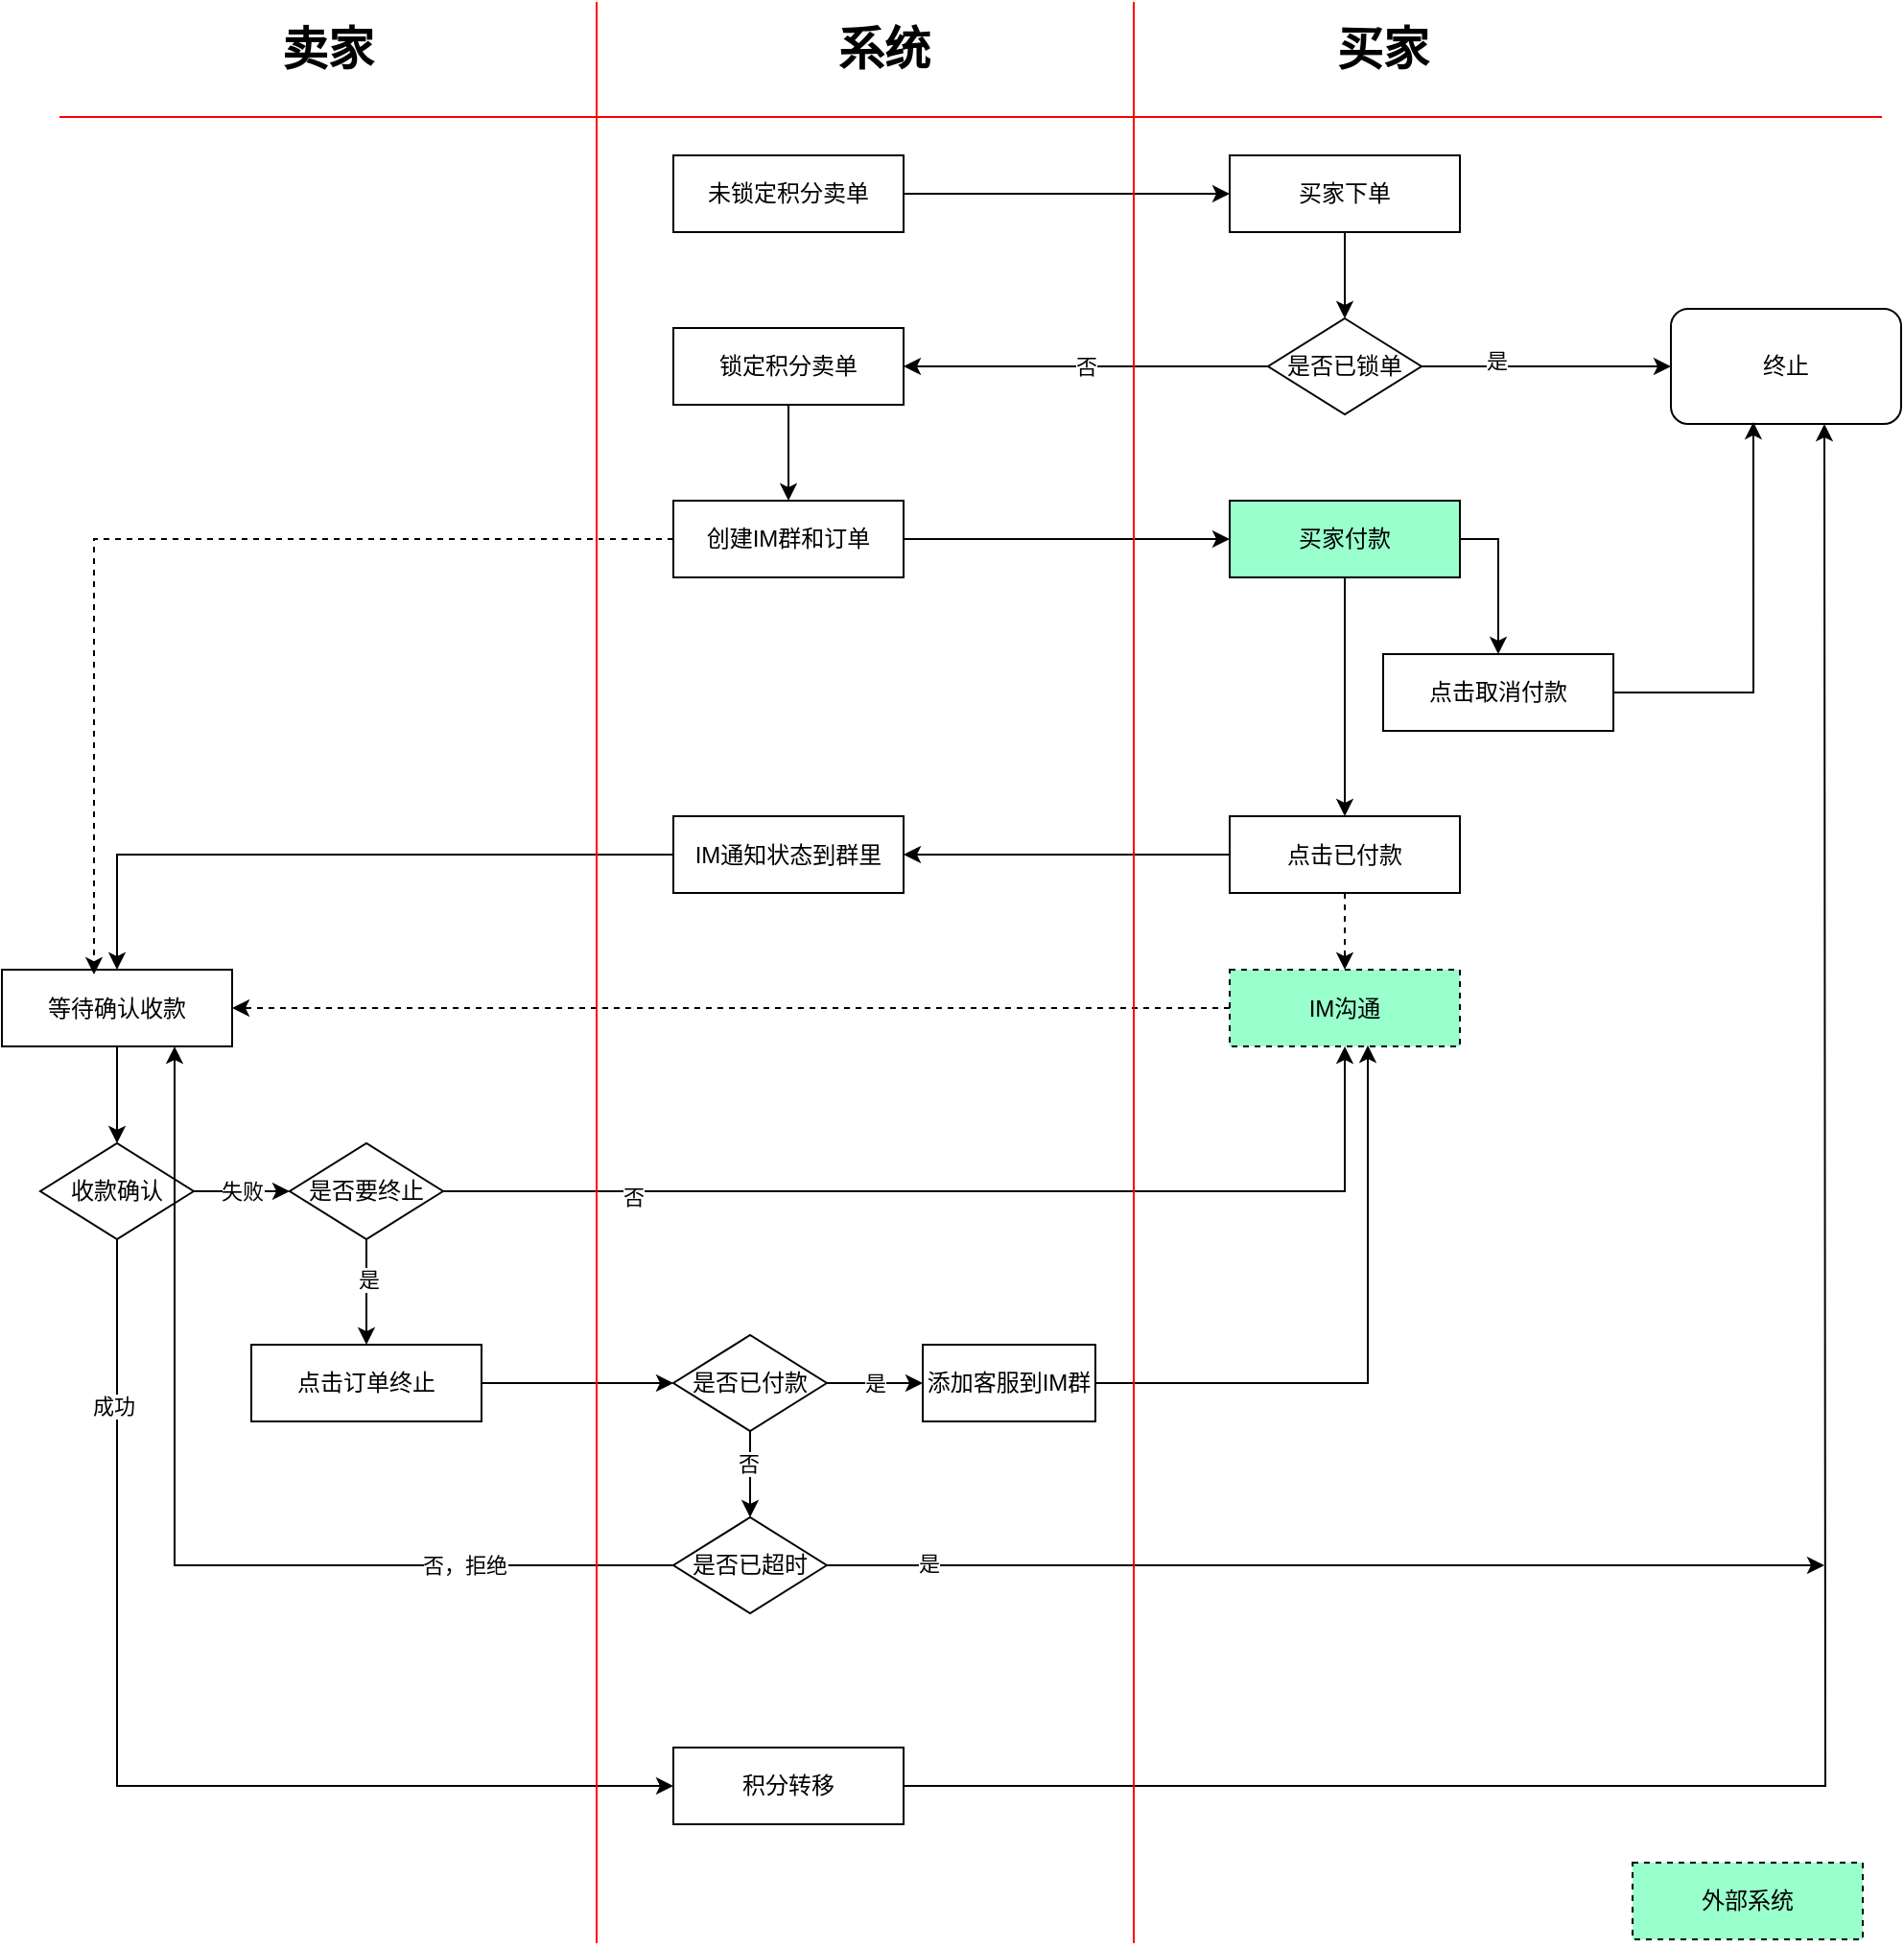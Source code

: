 <mxfile version="24.7.7">
  <diagram name="第 1 页" id="s9fELJTUidF0-A_7kJBX">
    <mxGraphModel dx="1781" dy="1723" grid="1" gridSize="10" guides="1" tooltips="1" connect="1" arrows="1" fold="1" page="1" pageScale="1" pageWidth="827" pageHeight="1169" math="0" shadow="0">
      <root>
        <mxCell id="0" />
        <mxCell id="1" parent="0" />
        <mxCell id="TlbL90M6Y9V8i7h1ZOgy-23" style="edgeStyle=orthogonalEdgeStyle;rounded=0;orthogonalLoop=1;jettySize=auto;html=1;exitX=1;exitY=0.5;exitDx=0;exitDy=0;entryX=0;entryY=0.5;entryDx=0;entryDy=0;" edge="1" parent="1" source="TlbL90M6Y9V8i7h1ZOgy-21" target="TlbL90M6Y9V8i7h1ZOgy-22">
          <mxGeometry relative="1" as="geometry" />
        </mxCell>
        <mxCell id="TlbL90M6Y9V8i7h1ZOgy-21" value="未锁定积分卖单" style="rounded=0;whiteSpace=wrap;html=1;" vertex="1" parent="1">
          <mxGeometry x="160" y="40" width="120" height="40" as="geometry" />
        </mxCell>
        <mxCell id="TlbL90M6Y9V8i7h1ZOgy-27" style="edgeStyle=orthogonalEdgeStyle;rounded=0;orthogonalLoop=1;jettySize=auto;html=1;exitX=0.5;exitY=1;exitDx=0;exitDy=0;entryX=0.5;entryY=0;entryDx=0;entryDy=0;" edge="1" parent="1" source="TlbL90M6Y9V8i7h1ZOgy-22" target="TlbL90M6Y9V8i7h1ZOgy-26">
          <mxGeometry relative="1" as="geometry" />
        </mxCell>
        <mxCell id="TlbL90M6Y9V8i7h1ZOgy-22" value="买家下单" style="rounded=0;whiteSpace=wrap;html=1;" vertex="1" parent="1">
          <mxGeometry x="450" y="40" width="120" height="40" as="geometry" />
        </mxCell>
        <mxCell id="TlbL90M6Y9V8i7h1ZOgy-75" style="edgeStyle=orthogonalEdgeStyle;rounded=0;orthogonalLoop=1;jettySize=auto;html=1;exitX=0.5;exitY=1;exitDx=0;exitDy=0;entryX=0.5;entryY=0;entryDx=0;entryDy=0;" edge="1" parent="1" source="TlbL90M6Y9V8i7h1ZOgy-24" target="TlbL90M6Y9V8i7h1ZOgy-74">
          <mxGeometry relative="1" as="geometry" />
        </mxCell>
        <mxCell id="TlbL90M6Y9V8i7h1ZOgy-24" value="锁定积分卖单" style="rounded=0;whiteSpace=wrap;html=1;" vertex="1" parent="1">
          <mxGeometry x="160" y="130" width="120" height="40" as="geometry" />
        </mxCell>
        <mxCell id="TlbL90M6Y9V8i7h1ZOgy-28" value="否" style="edgeStyle=orthogonalEdgeStyle;rounded=0;orthogonalLoop=1;jettySize=auto;html=1;exitX=0;exitY=0.5;exitDx=0;exitDy=0;entryX=1;entryY=0.5;entryDx=0;entryDy=0;" edge="1" parent="1" source="TlbL90M6Y9V8i7h1ZOgy-26" target="TlbL90M6Y9V8i7h1ZOgy-24">
          <mxGeometry relative="1" as="geometry" />
        </mxCell>
        <mxCell id="TlbL90M6Y9V8i7h1ZOgy-30" style="edgeStyle=orthogonalEdgeStyle;rounded=0;orthogonalLoop=1;jettySize=auto;html=1;exitX=1;exitY=0.5;exitDx=0;exitDy=0;entryX=0;entryY=0.5;entryDx=0;entryDy=0;" edge="1" parent="1" source="TlbL90M6Y9V8i7h1ZOgy-26" target="TlbL90M6Y9V8i7h1ZOgy-29">
          <mxGeometry relative="1" as="geometry" />
        </mxCell>
        <mxCell id="TlbL90M6Y9V8i7h1ZOgy-31" value="是" style="edgeLabel;html=1;align=center;verticalAlign=middle;resizable=0;points=[];" vertex="1" connectable="0" parent="TlbL90M6Y9V8i7h1ZOgy-30">
          <mxGeometry x="-0.4" y="3" relative="1" as="geometry">
            <mxPoint as="offset" />
          </mxGeometry>
        </mxCell>
        <mxCell id="TlbL90M6Y9V8i7h1ZOgy-26" value="是否已锁单" style="rhombus;whiteSpace=wrap;html=1;" vertex="1" parent="1">
          <mxGeometry x="470" y="125" width="80" height="50" as="geometry" />
        </mxCell>
        <mxCell id="TlbL90M6Y9V8i7h1ZOgy-29" value="终止" style="rounded=1;whiteSpace=wrap;html=1;" vertex="1" parent="1">
          <mxGeometry x="680" y="120" width="120" height="60" as="geometry" />
        </mxCell>
        <mxCell id="TlbL90M6Y9V8i7h1ZOgy-60" style="edgeStyle=orthogonalEdgeStyle;rounded=0;orthogonalLoop=1;jettySize=auto;html=1;exitX=1;exitY=0.5;exitDx=0;exitDy=0;entryX=0.5;entryY=0;entryDx=0;entryDy=0;" edge="1" parent="1" source="TlbL90M6Y9V8i7h1ZOgy-32" target="TlbL90M6Y9V8i7h1ZOgy-56">
          <mxGeometry relative="1" as="geometry" />
        </mxCell>
        <mxCell id="TlbL90M6Y9V8i7h1ZOgy-62" style="edgeStyle=orthogonalEdgeStyle;rounded=0;orthogonalLoop=1;jettySize=auto;html=1;exitX=0.5;exitY=1;exitDx=0;exitDy=0;entryX=0.5;entryY=0;entryDx=0;entryDy=0;" edge="1" parent="1" source="TlbL90M6Y9V8i7h1ZOgy-32" target="TlbL90M6Y9V8i7h1ZOgy-46">
          <mxGeometry relative="1" as="geometry" />
        </mxCell>
        <mxCell id="TlbL90M6Y9V8i7h1ZOgy-32" value="买家付款" style="rounded=0;whiteSpace=wrap;html=1;fillColor=#99FFCC;" vertex="1" parent="1">
          <mxGeometry x="450" y="220" width="120" height="40" as="geometry" />
        </mxCell>
        <mxCell id="TlbL90M6Y9V8i7h1ZOgy-38" style="edgeStyle=orthogonalEdgeStyle;rounded=0;orthogonalLoop=1;jettySize=auto;html=1;exitX=0;exitY=0.5;exitDx=0;exitDy=0;entryX=1;entryY=0.5;entryDx=0;entryDy=0;dashed=1;" edge="1" parent="1" source="TlbL90M6Y9V8i7h1ZOgy-35" target="TlbL90M6Y9V8i7h1ZOgy-37">
          <mxGeometry relative="1" as="geometry" />
        </mxCell>
        <mxCell id="TlbL90M6Y9V8i7h1ZOgy-35" value="IM沟通" style="rounded=0;whiteSpace=wrap;html=1;fillColor=#99FFCC;dashed=1;" vertex="1" parent="1">
          <mxGeometry x="450" y="464.5" width="120" height="40" as="geometry" />
        </mxCell>
        <mxCell id="TlbL90M6Y9V8i7h1ZOgy-65" style="edgeStyle=orthogonalEdgeStyle;rounded=0;orthogonalLoop=1;jettySize=auto;html=1;exitX=0.5;exitY=1;exitDx=0;exitDy=0;entryX=0;entryY=0.5;entryDx=0;entryDy=0;" edge="1" parent="1" source="TlbL90M6Y9V8i7h1ZOgy-37" target="TlbL90M6Y9V8i7h1ZOgy-63">
          <mxGeometry relative="1" as="geometry" />
        </mxCell>
        <mxCell id="TlbL90M6Y9V8i7h1ZOgy-37" value="等待确认收款" style="rounded=0;whiteSpace=wrap;html=1;" vertex="1" parent="1">
          <mxGeometry x="-190" y="464.5" width="120" height="40" as="geometry" />
        </mxCell>
        <mxCell id="TlbL90M6Y9V8i7h1ZOgy-42" style="edgeStyle=orthogonalEdgeStyle;rounded=0;orthogonalLoop=1;jettySize=auto;html=1;exitX=1;exitY=0.5;exitDx=0;exitDy=0;entryX=0.5;entryY=1;entryDx=0;entryDy=0;" edge="1" parent="1" source="TlbL90M6Y9V8i7h1ZOgy-39">
          <mxGeometry relative="1" as="geometry">
            <mxPoint x="300" y="890" as="sourcePoint" />
            <mxPoint x="760" y="180" as="targetPoint" />
          </mxGeometry>
        </mxCell>
        <mxCell id="TlbL90M6Y9V8i7h1ZOgy-39" value="积分转移" style="rounded=0;whiteSpace=wrap;html=1;" vertex="1" parent="1">
          <mxGeometry x="160" y="870" width="120" height="40" as="geometry" />
        </mxCell>
        <mxCell id="TlbL90M6Y9V8i7h1ZOgy-50" style="edgeStyle=orthogonalEdgeStyle;rounded=0;orthogonalLoop=1;jettySize=auto;html=1;exitX=0;exitY=0.5;exitDx=0;exitDy=0;entryX=1;entryY=0.5;entryDx=0;entryDy=0;" edge="1" parent="1" source="TlbL90M6Y9V8i7h1ZOgy-46" target="TlbL90M6Y9V8i7h1ZOgy-49">
          <mxGeometry relative="1" as="geometry" />
        </mxCell>
        <mxCell id="TlbL90M6Y9V8i7h1ZOgy-52" style="edgeStyle=orthogonalEdgeStyle;rounded=0;orthogonalLoop=1;jettySize=auto;html=1;exitX=0.5;exitY=1;exitDx=0;exitDy=0;entryX=0.5;entryY=0;entryDx=0;entryDy=0;dashed=1;" edge="1" parent="1" source="TlbL90M6Y9V8i7h1ZOgy-46" target="TlbL90M6Y9V8i7h1ZOgy-35">
          <mxGeometry relative="1" as="geometry" />
        </mxCell>
        <mxCell id="TlbL90M6Y9V8i7h1ZOgy-46" value="点击已付款" style="rounded=0;whiteSpace=wrap;html=1;" vertex="1" parent="1">
          <mxGeometry x="450" y="384.5" width="120" height="40" as="geometry" />
        </mxCell>
        <mxCell id="TlbL90M6Y9V8i7h1ZOgy-51" style="edgeStyle=orthogonalEdgeStyle;rounded=0;orthogonalLoop=1;jettySize=auto;html=1;exitX=0;exitY=0.5;exitDx=0;exitDy=0;entryX=0.5;entryY=0;entryDx=0;entryDy=0;" edge="1" parent="1" source="TlbL90M6Y9V8i7h1ZOgy-49" target="TlbL90M6Y9V8i7h1ZOgy-37">
          <mxGeometry relative="1" as="geometry" />
        </mxCell>
        <mxCell id="TlbL90M6Y9V8i7h1ZOgy-49" value="IM通知状态到群里" style="rounded=0;whiteSpace=wrap;html=1;" vertex="1" parent="1">
          <mxGeometry x="160" y="384.5" width="120" height="40" as="geometry" />
        </mxCell>
        <mxCell id="TlbL90M6Y9V8i7h1ZOgy-56" value="点击取消付款" style="rounded=0;whiteSpace=wrap;html=1;" vertex="1" parent="1">
          <mxGeometry x="530" y="300" width="120" height="40" as="geometry" />
        </mxCell>
        <mxCell id="TlbL90M6Y9V8i7h1ZOgy-58" style="edgeStyle=orthogonalEdgeStyle;rounded=0;orthogonalLoop=1;jettySize=auto;html=1;exitX=1;exitY=0.5;exitDx=0;exitDy=0;entryX=0.358;entryY=0.983;entryDx=0;entryDy=0;entryPerimeter=0;" edge="1" parent="1" source="TlbL90M6Y9V8i7h1ZOgy-56" target="TlbL90M6Y9V8i7h1ZOgy-29">
          <mxGeometry relative="1" as="geometry" />
        </mxCell>
        <mxCell id="TlbL90M6Y9V8i7h1ZOgy-66" style="edgeStyle=orthogonalEdgeStyle;rounded=0;orthogonalLoop=1;jettySize=auto;html=1;exitX=1;exitY=0.5;exitDx=0;exitDy=0;entryX=0;entryY=0.5;entryDx=0;entryDy=0;" edge="1" parent="1" source="TlbL90M6Y9V8i7h1ZOgy-63" target="TlbL90M6Y9V8i7h1ZOgy-39">
          <mxGeometry relative="1" as="geometry" />
        </mxCell>
        <mxCell id="TlbL90M6Y9V8i7h1ZOgy-67" value="成功" style="edgeLabel;html=1;align=center;verticalAlign=middle;resizable=0;points=[];" vertex="1" connectable="0" parent="TlbL90M6Y9V8i7h1ZOgy-66">
          <mxGeometry x="-0.7" y="-2" relative="1" as="geometry">
            <mxPoint as="offset" />
          </mxGeometry>
        </mxCell>
        <mxCell id="TlbL90M6Y9V8i7h1ZOgy-71" value="失败" style="edgeStyle=orthogonalEdgeStyle;rounded=0;orthogonalLoop=1;jettySize=auto;html=1;exitX=0.5;exitY=0;exitDx=0;exitDy=0;entryX=0.5;entryY=1;entryDx=0;entryDy=0;" edge="1" parent="1" source="TlbL90M6Y9V8i7h1ZOgy-63" target="TlbL90M6Y9V8i7h1ZOgy-70">
          <mxGeometry relative="1" as="geometry" />
        </mxCell>
        <mxCell id="TlbL90M6Y9V8i7h1ZOgy-63" value="收款确认" style="rhombus;whiteSpace=wrap;html=1;direction=south;" vertex="1" parent="1">
          <mxGeometry x="-170" y="555" width="80" height="50" as="geometry" />
        </mxCell>
        <mxCell id="TlbL90M6Y9V8i7h1ZOgy-72" style="edgeStyle=orthogonalEdgeStyle;rounded=0;orthogonalLoop=1;jettySize=auto;html=1;exitX=0.5;exitY=0;exitDx=0;exitDy=0;entryX=0.5;entryY=1;entryDx=0;entryDy=0;" edge="1" parent="1" source="TlbL90M6Y9V8i7h1ZOgy-70" target="TlbL90M6Y9V8i7h1ZOgy-35">
          <mxGeometry relative="1" as="geometry" />
        </mxCell>
        <mxCell id="TlbL90M6Y9V8i7h1ZOgy-73" value="否" style="edgeLabel;html=1;align=center;verticalAlign=middle;resizable=0;points=[];" vertex="1" connectable="0" parent="TlbL90M6Y9V8i7h1ZOgy-72">
          <mxGeometry x="-0.639" y="-3" relative="1" as="geometry">
            <mxPoint as="offset" />
          </mxGeometry>
        </mxCell>
        <mxCell id="TlbL90M6Y9V8i7h1ZOgy-79" style="edgeStyle=orthogonalEdgeStyle;rounded=0;orthogonalLoop=1;jettySize=auto;html=1;exitX=1;exitY=0.5;exitDx=0;exitDy=0;entryX=0.5;entryY=0;entryDx=0;entryDy=0;" edge="1" parent="1" source="TlbL90M6Y9V8i7h1ZOgy-70" target="TlbL90M6Y9V8i7h1ZOgy-78">
          <mxGeometry relative="1" as="geometry" />
        </mxCell>
        <mxCell id="TlbL90M6Y9V8i7h1ZOgy-80" value="是" style="edgeLabel;html=1;align=center;verticalAlign=middle;resizable=0;points=[];" vertex="1" connectable="0" parent="TlbL90M6Y9V8i7h1ZOgy-79">
          <mxGeometry x="-0.25" y="1" relative="1" as="geometry">
            <mxPoint as="offset" />
          </mxGeometry>
        </mxCell>
        <mxCell id="TlbL90M6Y9V8i7h1ZOgy-70" value="是否要终止" style="rhombus;whiteSpace=wrap;html=1;direction=south;" vertex="1" parent="1">
          <mxGeometry x="-40" y="555" width="80" height="50" as="geometry" />
        </mxCell>
        <mxCell id="TlbL90M6Y9V8i7h1ZOgy-76" style="edgeStyle=orthogonalEdgeStyle;rounded=0;orthogonalLoop=1;jettySize=auto;html=1;exitX=1;exitY=0.5;exitDx=0;exitDy=0;entryX=0;entryY=0.5;entryDx=0;entryDy=0;" edge="1" parent="1" source="TlbL90M6Y9V8i7h1ZOgy-74" target="TlbL90M6Y9V8i7h1ZOgy-32">
          <mxGeometry relative="1" as="geometry" />
        </mxCell>
        <mxCell id="TlbL90M6Y9V8i7h1ZOgy-74" value="创建IM群和订单" style="rounded=0;whiteSpace=wrap;html=1;" vertex="1" parent="1">
          <mxGeometry x="160" y="220" width="120" height="40" as="geometry" />
        </mxCell>
        <mxCell id="TlbL90M6Y9V8i7h1ZOgy-77" style="edgeStyle=orthogonalEdgeStyle;rounded=0;orthogonalLoop=1;jettySize=auto;html=1;exitX=0;exitY=0.5;exitDx=0;exitDy=0;dashed=1;entryX=0.4;entryY=0.063;entryDx=0;entryDy=0;entryPerimeter=0;" edge="1" parent="1" source="TlbL90M6Y9V8i7h1ZOgy-74" target="TlbL90M6Y9V8i7h1ZOgy-37">
          <mxGeometry relative="1" as="geometry">
            <mxPoint x="-61" y="460" as="targetPoint" />
          </mxGeometry>
        </mxCell>
        <mxCell id="TlbL90M6Y9V8i7h1ZOgy-82" style="edgeStyle=orthogonalEdgeStyle;rounded=0;orthogonalLoop=1;jettySize=auto;html=1;exitX=1;exitY=0.5;exitDx=0;exitDy=0;entryX=0.5;entryY=1;entryDx=0;entryDy=0;" edge="1" parent="1" source="TlbL90M6Y9V8i7h1ZOgy-78" target="TlbL90M6Y9V8i7h1ZOgy-81">
          <mxGeometry relative="1" as="geometry" />
        </mxCell>
        <mxCell id="TlbL90M6Y9V8i7h1ZOgy-78" value="点击订单终止" style="rounded=0;whiteSpace=wrap;html=1;" vertex="1" parent="1">
          <mxGeometry x="-60" y="660" width="120" height="40" as="geometry" />
        </mxCell>
        <mxCell id="TlbL90M6Y9V8i7h1ZOgy-84" style="edgeStyle=orthogonalEdgeStyle;rounded=0;orthogonalLoop=1;jettySize=auto;html=1;exitX=1;exitY=0.5;exitDx=0;exitDy=0;entryX=0;entryY=0.5;entryDx=0;entryDy=0;" edge="1" parent="1" source="TlbL90M6Y9V8i7h1ZOgy-81" target="TlbL90M6Y9V8i7h1ZOgy-83">
          <mxGeometry relative="1" as="geometry" />
        </mxCell>
        <mxCell id="TlbL90M6Y9V8i7h1ZOgy-85" value="否" style="edgeLabel;html=1;align=center;verticalAlign=middle;resizable=0;points=[];" vertex="1" connectable="0" parent="TlbL90M6Y9V8i7h1ZOgy-84">
          <mxGeometry x="-0.244" y="-1" relative="1" as="geometry">
            <mxPoint as="offset" />
          </mxGeometry>
        </mxCell>
        <mxCell id="TlbL90M6Y9V8i7h1ZOgy-87" value="是" style="edgeStyle=orthogonalEdgeStyle;rounded=0;orthogonalLoop=1;jettySize=auto;html=1;exitX=0.5;exitY=0;exitDx=0;exitDy=0;entryX=0;entryY=0.5;entryDx=0;entryDy=0;" edge="1" parent="1" source="TlbL90M6Y9V8i7h1ZOgy-81" target="TlbL90M6Y9V8i7h1ZOgy-86">
          <mxGeometry relative="1" as="geometry" />
        </mxCell>
        <mxCell id="TlbL90M6Y9V8i7h1ZOgy-81" value="是否已付款" style="rhombus;whiteSpace=wrap;html=1;direction=south;" vertex="1" parent="1">
          <mxGeometry x="160" y="655" width="80" height="50" as="geometry" />
        </mxCell>
        <mxCell id="TlbL90M6Y9V8i7h1ZOgy-89" style="edgeStyle=orthogonalEdgeStyle;rounded=0;orthogonalLoop=1;jettySize=auto;html=1;exitX=0.5;exitY=0;exitDx=0;exitDy=0;" edge="1" parent="1" source="TlbL90M6Y9V8i7h1ZOgy-83">
          <mxGeometry relative="1" as="geometry">
            <mxPoint x="760" y="775" as="targetPoint" />
          </mxGeometry>
        </mxCell>
        <mxCell id="TlbL90M6Y9V8i7h1ZOgy-90" value="是" style="edgeLabel;html=1;align=center;verticalAlign=middle;resizable=0;points=[];" vertex="1" connectable="0" parent="TlbL90M6Y9V8i7h1ZOgy-89">
          <mxGeometry x="-0.796" y="1" relative="1" as="geometry">
            <mxPoint as="offset" />
          </mxGeometry>
        </mxCell>
        <mxCell id="TlbL90M6Y9V8i7h1ZOgy-94" style="edgeStyle=orthogonalEdgeStyle;rounded=0;orthogonalLoop=1;jettySize=auto;html=1;exitX=0.5;exitY=1;exitDx=0;exitDy=0;entryX=0.75;entryY=1;entryDx=0;entryDy=0;" edge="1" parent="1" source="TlbL90M6Y9V8i7h1ZOgy-83" target="TlbL90M6Y9V8i7h1ZOgy-37">
          <mxGeometry relative="1" as="geometry" />
        </mxCell>
        <mxCell id="TlbL90M6Y9V8i7h1ZOgy-95" value="否，拒绝" style="edgeLabel;html=1;align=center;verticalAlign=middle;resizable=0;points=[];" vertex="1" connectable="0" parent="TlbL90M6Y9V8i7h1ZOgy-94">
          <mxGeometry x="-0.589" relative="1" as="geometry">
            <mxPoint as="offset" />
          </mxGeometry>
        </mxCell>
        <mxCell id="TlbL90M6Y9V8i7h1ZOgy-83" value="是否已超时" style="rhombus;whiteSpace=wrap;html=1;direction=south;" vertex="1" parent="1">
          <mxGeometry x="160" y="750" width="80" height="50" as="geometry" />
        </mxCell>
        <mxCell id="TlbL90M6Y9V8i7h1ZOgy-86" value="添加客服到IM群" style="rounded=0;whiteSpace=wrap;html=1;" vertex="1" parent="1">
          <mxGeometry x="290" y="660" width="90" height="40" as="geometry" />
        </mxCell>
        <mxCell id="TlbL90M6Y9V8i7h1ZOgy-88" style="edgeStyle=orthogonalEdgeStyle;rounded=0;orthogonalLoop=1;jettySize=auto;html=1;exitX=1;exitY=0.5;exitDx=0;exitDy=0;entryX=0.6;entryY=0.988;entryDx=0;entryDy=0;entryPerimeter=0;" edge="1" parent="1" source="TlbL90M6Y9V8i7h1ZOgy-86" target="TlbL90M6Y9V8i7h1ZOgy-35">
          <mxGeometry relative="1" as="geometry" />
        </mxCell>
        <mxCell id="TlbL90M6Y9V8i7h1ZOgy-97" value="" style="endArrow=none;html=1;rounded=0;strokeColor=#FF0000;" edge="1" parent="1">
          <mxGeometry width="50" height="50" relative="1" as="geometry">
            <mxPoint x="120" y="972" as="sourcePoint" />
            <mxPoint x="120" y="-40" as="targetPoint" />
          </mxGeometry>
        </mxCell>
        <mxCell id="TlbL90M6Y9V8i7h1ZOgy-98" value="" style="endArrow=none;html=1;rounded=0;strokeColor=#FF0000;" edge="1" parent="1">
          <mxGeometry width="50" height="50" relative="1" as="geometry">
            <mxPoint x="400" y="972" as="sourcePoint" />
            <mxPoint x="400" y="-40" as="targetPoint" />
          </mxGeometry>
        </mxCell>
        <mxCell id="TlbL90M6Y9V8i7h1ZOgy-99" value="卖家" style="text;html=1;align=center;verticalAlign=middle;whiteSpace=wrap;rounded=0;fontStyle=1;fontSize=24;" vertex="1" parent="1">
          <mxGeometry x="-50" y="-30" width="60" height="30" as="geometry" />
        </mxCell>
        <mxCell id="TlbL90M6Y9V8i7h1ZOgy-100" value="系统" style="text;html=1;align=center;verticalAlign=middle;whiteSpace=wrap;rounded=0;fontStyle=1;fontSize=24;" vertex="1" parent="1">
          <mxGeometry x="240" y="-30" width="60" height="30" as="geometry" />
        </mxCell>
        <mxCell id="TlbL90M6Y9V8i7h1ZOgy-101" value="买家" style="text;html=1;align=center;verticalAlign=middle;whiteSpace=wrap;rounded=0;fontStyle=1;fontSize=24;" vertex="1" parent="1">
          <mxGeometry x="500" y="-30" width="60" height="30" as="geometry" />
        </mxCell>
        <mxCell id="TlbL90M6Y9V8i7h1ZOgy-102" value="" style="endArrow=none;html=1;rounded=0;strokeColor=#FF0000;" edge="1" parent="1">
          <mxGeometry width="50" height="50" relative="1" as="geometry">
            <mxPoint x="-160" y="20" as="sourcePoint" />
            <mxPoint x="790" y="20" as="targetPoint" />
          </mxGeometry>
        </mxCell>
        <mxCell id="TlbL90M6Y9V8i7h1ZOgy-103" value="外部系统" style="rounded=0;whiteSpace=wrap;html=1;fillColor=#99FFCC;dashed=1;" vertex="1" parent="1">
          <mxGeometry x="660" y="930" width="120" height="40" as="geometry" />
        </mxCell>
      </root>
    </mxGraphModel>
  </diagram>
</mxfile>
